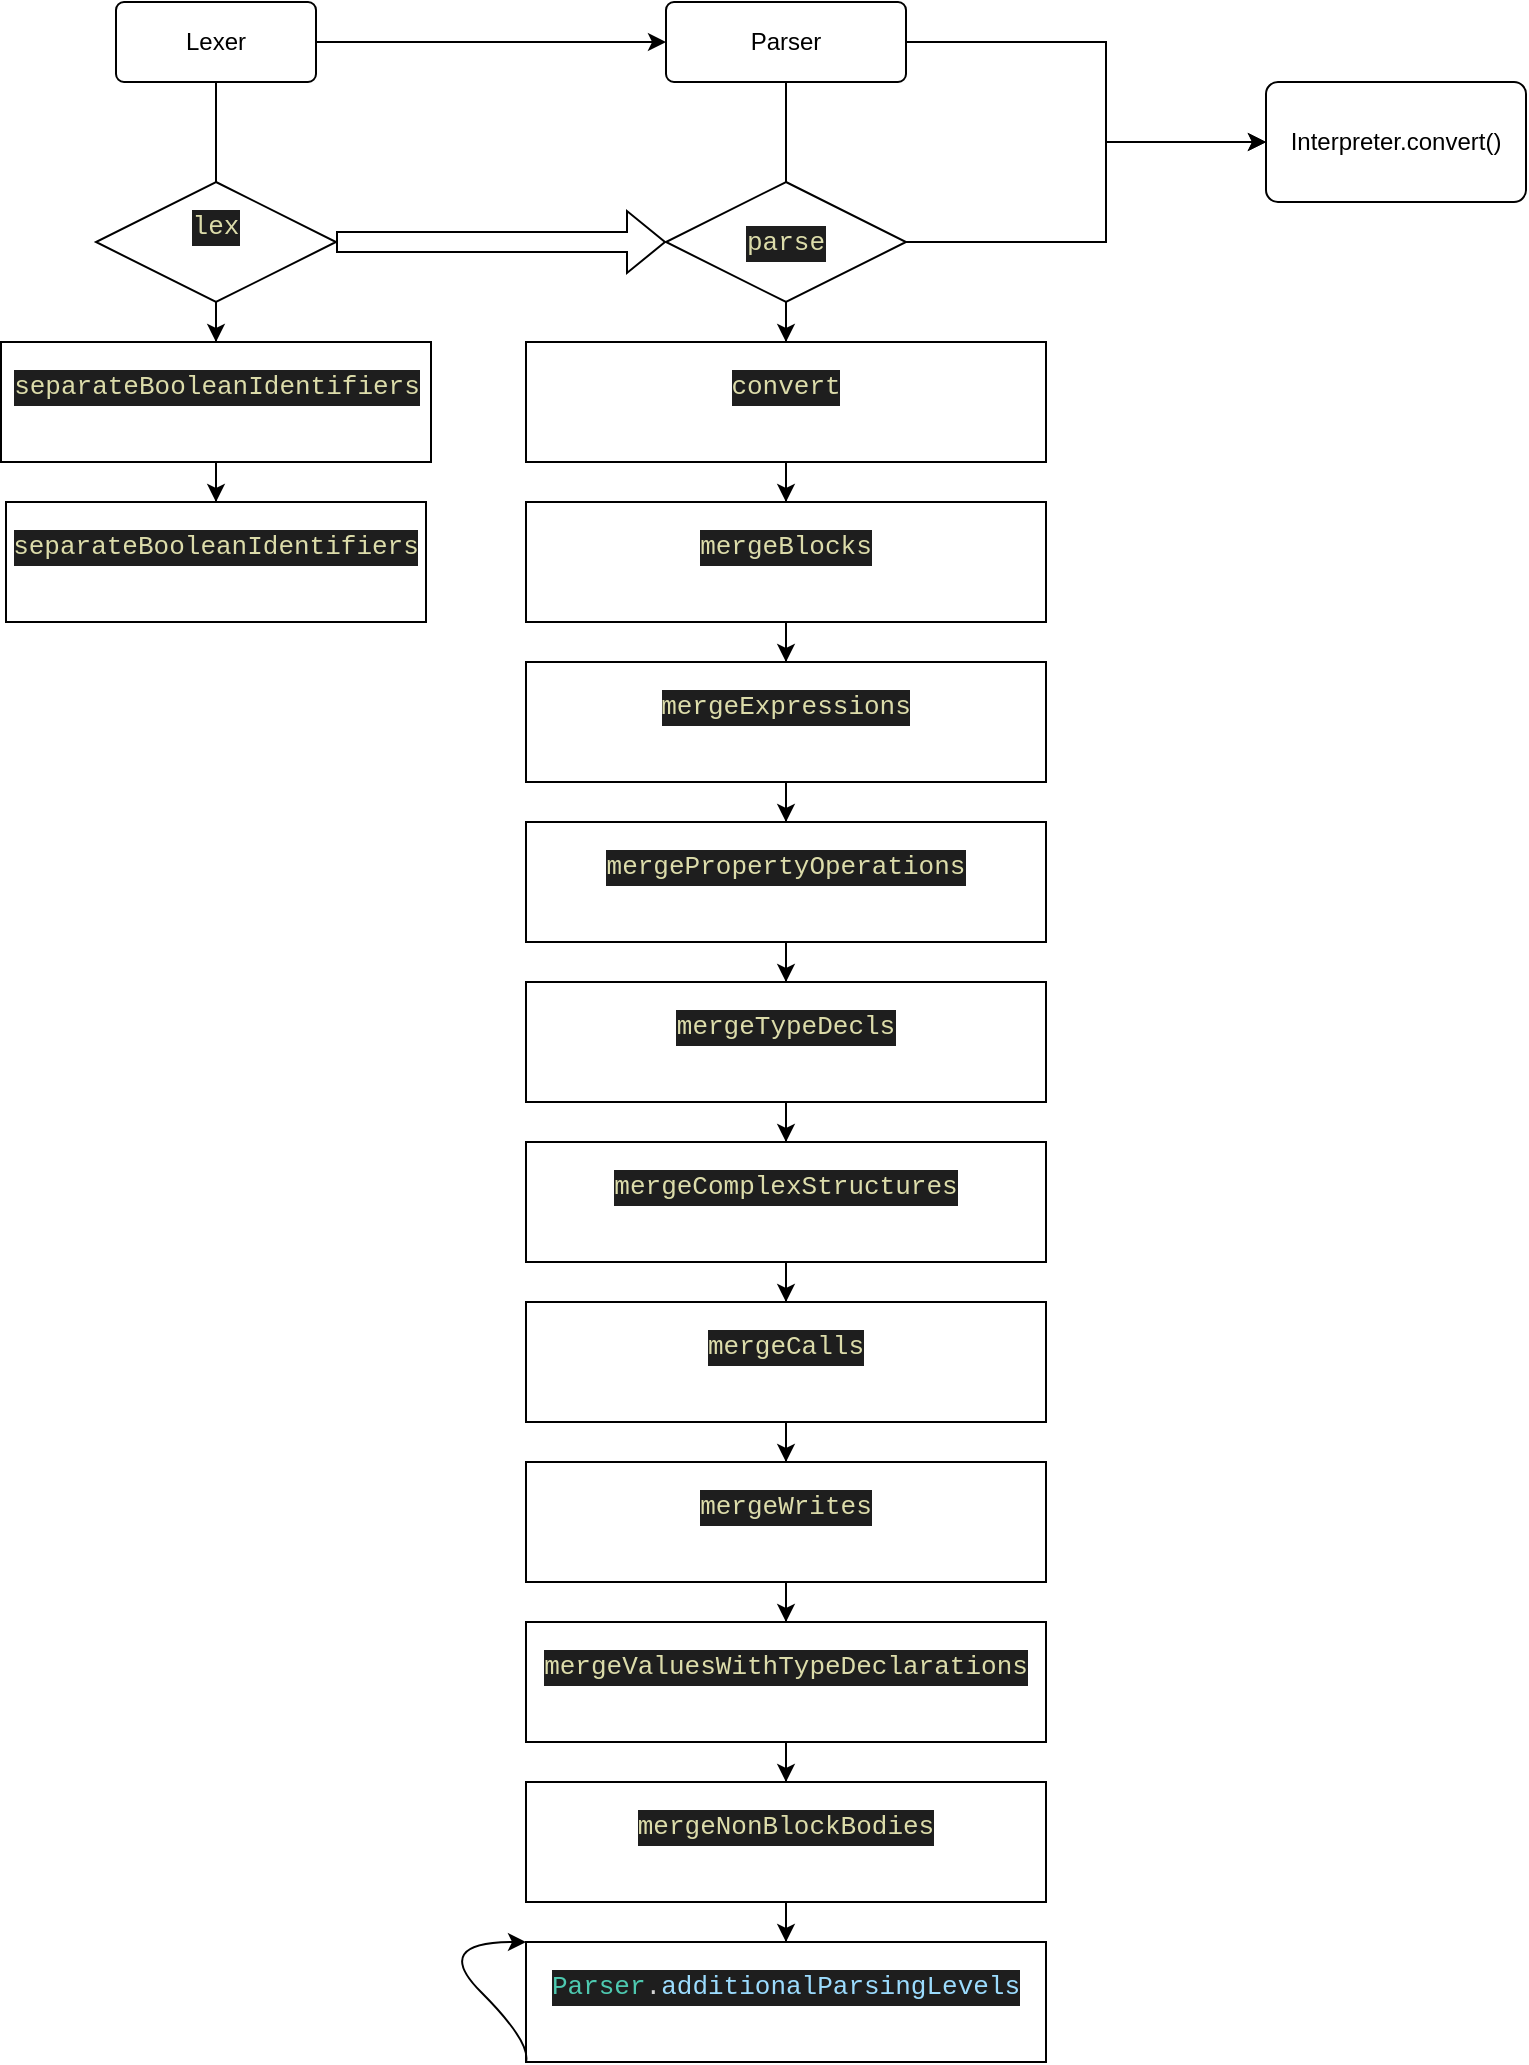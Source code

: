 <mxfile version="24.4.8" type="github">
  <diagram id="C5RBs43oDa-KdzZeNtuy" name="Page-1">
    <mxGraphModel dx="1434" dy="782" grid="1" gridSize="10" guides="1" tooltips="1" connect="1" arrows="1" fold="1" page="1" pageScale="1" pageWidth="827" pageHeight="1169" math="0" shadow="0">
      <root>
        <mxCell id="WIyWlLk6GJQsqaUBKTNV-0" />
        <mxCell id="WIyWlLk6GJQsqaUBKTNV-1" parent="WIyWlLk6GJQsqaUBKTNV-0" />
        <mxCell id="D7wPFDrE60nXGgzMh6X6-13" value="" style="edgeStyle=orthogonalEdgeStyle;rounded=0;orthogonalLoop=1;jettySize=auto;html=1;" edge="1" parent="WIyWlLk6GJQsqaUBKTNV-1" source="D7wPFDrE60nXGgzMh6X6-11" target="D7wPFDrE60nXGgzMh6X6-12">
          <mxGeometry relative="1" as="geometry" />
        </mxCell>
        <mxCell id="D7wPFDrE60nXGgzMh6X6-11" value="Lexer" style="rounded=1;arcSize=10;whiteSpace=wrap;html=1;align=center;" vertex="1" parent="WIyWlLk6GJQsqaUBKTNV-1">
          <mxGeometry x="95" y="100" width="100" height="40" as="geometry" />
        </mxCell>
        <mxCell id="D7wPFDrE60nXGgzMh6X6-15" value="" style="edgeStyle=orthogonalEdgeStyle;rounded=0;orthogonalLoop=1;jettySize=auto;html=1;" edge="1" parent="WIyWlLk6GJQsqaUBKTNV-1" source="D7wPFDrE60nXGgzMh6X6-12" target="D7wPFDrE60nXGgzMh6X6-14">
          <mxGeometry relative="1" as="geometry">
            <Array as="points">
              <mxPoint x="590" y="120" />
              <mxPoint x="590" y="170" />
            </Array>
          </mxGeometry>
        </mxCell>
        <mxCell id="D7wPFDrE60nXGgzMh6X6-12" value="&lt;div&gt;Parser&lt;/div&gt;" style="whiteSpace=wrap;html=1;rounded=1;arcSize=10;" vertex="1" parent="WIyWlLk6GJQsqaUBKTNV-1">
          <mxGeometry x="370" y="100" width="120" height="40" as="geometry" />
        </mxCell>
        <mxCell id="D7wPFDrE60nXGgzMh6X6-14" value="Interpreter.convert()" style="whiteSpace=wrap;html=1;rounded=1;arcSize=10;" vertex="1" parent="WIyWlLk6GJQsqaUBKTNV-1">
          <mxGeometry x="670" y="140" width="130" height="60" as="geometry" />
        </mxCell>
        <mxCell id="D7wPFDrE60nXGgzMh6X6-19" value="" style="edgeStyle=orthogonalEdgeStyle;rounded=0;orthogonalLoop=1;jettySize=auto;html=1;" edge="1" parent="WIyWlLk6GJQsqaUBKTNV-1" source="D7wPFDrE60nXGgzMh6X6-17" target="D7wPFDrE60nXGgzMh6X6-18">
          <mxGeometry relative="1" as="geometry" />
        </mxCell>
        <mxCell id="D7wPFDrE60nXGgzMh6X6-17" value="&#xa;&lt;div style=&quot;color: #d4d4d4;background-color: #1e1e1e;font-family: &#39;Fira Code&#39;, Consolas, &#39;Courier New&#39;, monospace;font-weight: normal;font-size: 13px;line-height: 18px;white-space: pre;&quot;&gt;&lt;div&gt;&lt;span style=&quot;color: #dcdcaa;&quot;&gt;lex&lt;/span&gt;&lt;/div&gt;&lt;/div&gt;&#xa;&#xa;" style="shape=rhombus;perimeter=rhombusPerimeter;whiteSpace=wrap;html=1;align=center;" vertex="1" parent="WIyWlLk6GJQsqaUBKTNV-1">
          <mxGeometry x="85" y="190" width="120" height="60" as="geometry" />
        </mxCell>
        <mxCell id="D7wPFDrE60nXGgzMh6X6-21" value="" style="edgeStyle=orthogonalEdgeStyle;rounded=0;orthogonalLoop=1;jettySize=auto;html=1;" edge="1" parent="WIyWlLk6GJQsqaUBKTNV-1" source="D7wPFDrE60nXGgzMh6X6-18" target="D7wPFDrE60nXGgzMh6X6-20">
          <mxGeometry relative="1" as="geometry" />
        </mxCell>
        <mxCell id="D7wPFDrE60nXGgzMh6X6-18" value="&#xa;&lt;div style=&quot;color: #d4d4d4;background-color: #1e1e1e;font-family: &#39;Fira Code&#39;, Consolas, &#39;Courier New&#39;, monospace;font-weight: normal;font-size: 13px;line-height: 18px;white-space: pre;&quot;&gt;&lt;div&gt;&lt;span style=&quot;color: #dcdcaa;&quot;&gt;separateBooleanIdentifiers&lt;/span&gt;&lt;/div&gt;&lt;/div&gt;&#xa;&#xa;" style="whiteSpace=wrap;html=1;" vertex="1" parent="WIyWlLk6GJQsqaUBKTNV-1">
          <mxGeometry x="37.5" y="270" width="215" height="60" as="geometry" />
        </mxCell>
        <mxCell id="D7wPFDrE60nXGgzMh6X6-20" value="&#xa;&lt;div style=&quot;color: #d4d4d4;background-color: #1e1e1e;font-family: &#39;Fira Code&#39;, Consolas, &#39;Courier New&#39;, monospace;font-weight: normal;font-size: 13px;line-height: 18px;white-space: pre;&quot;&gt;&lt;div&gt;&lt;span style=&quot;color: #dcdcaa;&quot;&gt;separateBooleanIdentifiers&lt;/span&gt;&lt;/div&gt;&lt;/div&gt;&#xa;&#xa;" style="whiteSpace=wrap;html=1;" vertex="1" parent="WIyWlLk6GJQsqaUBKTNV-1">
          <mxGeometry x="40" y="350" width="210" height="60" as="geometry" />
        </mxCell>
        <mxCell id="D7wPFDrE60nXGgzMh6X6-22" value="" style="shape=flexArrow;endArrow=classic;html=1;rounded=0;exitX=1;exitY=0.5;exitDx=0;exitDy=0;" edge="1" parent="WIyWlLk6GJQsqaUBKTNV-1" source="D7wPFDrE60nXGgzMh6X6-17" target="D7wPFDrE60nXGgzMh6X6-23">
          <mxGeometry width="50" height="50" relative="1" as="geometry">
            <mxPoint x="390" y="420" as="sourcePoint" />
            <mxPoint x="370" y="220" as="targetPoint" />
          </mxGeometry>
        </mxCell>
        <mxCell id="D7wPFDrE60nXGgzMh6X6-48" style="edgeStyle=orthogonalEdgeStyle;rounded=0;orthogonalLoop=1;jettySize=auto;html=1;entryX=0.5;entryY=0;entryDx=0;entryDy=0;" edge="1" parent="WIyWlLk6GJQsqaUBKTNV-1" source="D7wPFDrE60nXGgzMh6X6-23" target="D7wPFDrE60nXGgzMh6X6-24">
          <mxGeometry relative="1" as="geometry" />
        </mxCell>
        <mxCell id="D7wPFDrE60nXGgzMh6X6-54" style="edgeStyle=orthogonalEdgeStyle;rounded=0;orthogonalLoop=1;jettySize=auto;html=1;exitX=1;exitY=0.5;exitDx=0;exitDy=0;entryX=0;entryY=0.5;entryDx=0;entryDy=0;" edge="1" parent="WIyWlLk6GJQsqaUBKTNV-1" source="D7wPFDrE60nXGgzMh6X6-23" target="D7wPFDrE60nXGgzMh6X6-14">
          <mxGeometry relative="1" as="geometry">
            <Array as="points">
              <mxPoint x="590" y="220" />
              <mxPoint x="590" y="170" />
            </Array>
          </mxGeometry>
        </mxCell>
        <mxCell id="D7wPFDrE60nXGgzMh6X6-23" value="&lt;div style=&quot;color: #d4d4d4;background-color: #1e1e1e;font-family: &#39;Fira Code&#39;, Consolas, &#39;Courier New&#39;, monospace;font-weight: normal;font-size: 13px;line-height: 18px;white-space: pre;&quot;&gt;&lt;div&gt;&lt;span style=&quot;color: #dcdcaa;&quot;&gt;parse&lt;/span&gt;&lt;/div&gt;&lt;/div&gt;" style="shape=rhombus;perimeter=rhombusPerimeter;whiteSpace=wrap;html=1;align=center;" vertex="1" parent="WIyWlLk6GJQsqaUBKTNV-1">
          <mxGeometry x="370" y="190" width="120" height="60" as="geometry" />
        </mxCell>
        <mxCell id="D7wPFDrE60nXGgzMh6X6-27" value="" style="edgeStyle=orthogonalEdgeStyle;rounded=0;orthogonalLoop=1;jettySize=auto;html=1;" edge="1" parent="WIyWlLk6GJQsqaUBKTNV-1" source="D7wPFDrE60nXGgzMh6X6-24" target="D7wPFDrE60nXGgzMh6X6-26">
          <mxGeometry relative="1" as="geometry" />
        </mxCell>
        <mxCell id="D7wPFDrE60nXGgzMh6X6-24" value="&#xa;&lt;div style=&quot;color: #d4d4d4;background-color: #1e1e1e;font-family: &#39;Fira Code&#39;, Consolas, &#39;Courier New&#39;, monospace;font-weight: normal;font-size: 13px;line-height: 18px;white-space: pre;&quot;&gt;&lt;div&gt;&lt;span style=&quot;color: #dcdcaa;&quot;&gt;convert&lt;/span&gt;&lt;/div&gt;&lt;/div&gt;&#xa;&#xa;" style="whiteSpace=wrap;html=1;" vertex="1" parent="WIyWlLk6GJQsqaUBKTNV-1">
          <mxGeometry x="300" y="270" width="260" height="60" as="geometry" />
        </mxCell>
        <mxCell id="D7wPFDrE60nXGgzMh6X6-29" value="" style="edgeStyle=orthogonalEdgeStyle;rounded=0;orthogonalLoop=1;jettySize=auto;html=1;" edge="1" parent="WIyWlLk6GJQsqaUBKTNV-1" source="D7wPFDrE60nXGgzMh6X6-26" target="D7wPFDrE60nXGgzMh6X6-28">
          <mxGeometry relative="1" as="geometry" />
        </mxCell>
        <mxCell id="D7wPFDrE60nXGgzMh6X6-26" value="&#xa;&lt;div style=&quot;color: #d4d4d4;background-color: #1e1e1e;font-family: &#39;Fira Code&#39;, Consolas, &#39;Courier New&#39;, monospace;font-weight: normal;font-size: 13px;line-height: 18px;white-space: pre;&quot;&gt;&lt;div&gt;&lt;span style=&quot;color: #dcdcaa;&quot;&gt;mergeBlocks&lt;/span&gt;&lt;/div&gt;&lt;/div&gt;&#xa;&#xa;" style="whiteSpace=wrap;html=1;" vertex="1" parent="WIyWlLk6GJQsqaUBKTNV-1">
          <mxGeometry x="300" y="350" width="260" height="60" as="geometry" />
        </mxCell>
        <mxCell id="D7wPFDrE60nXGgzMh6X6-31" value="" style="edgeStyle=orthogonalEdgeStyle;rounded=0;orthogonalLoop=1;jettySize=auto;html=1;" edge="1" parent="WIyWlLk6GJQsqaUBKTNV-1" source="D7wPFDrE60nXGgzMh6X6-28" target="D7wPFDrE60nXGgzMh6X6-30">
          <mxGeometry relative="1" as="geometry" />
        </mxCell>
        <mxCell id="D7wPFDrE60nXGgzMh6X6-28" value="&#xa;&lt;div style=&quot;color: #d4d4d4;background-color: #1e1e1e;font-family: &#39;Fira Code&#39;, Consolas, &#39;Courier New&#39;, monospace;font-weight: normal;font-size: 13px;line-height: 18px;white-space: pre;&quot;&gt;&lt;div&gt;&lt;span style=&quot;color: #dcdcaa;&quot;&gt;mergeExpressions&lt;/span&gt;&lt;/div&gt;&lt;/div&gt;&#xa;&#xa;" style="whiteSpace=wrap;html=1;" vertex="1" parent="WIyWlLk6GJQsqaUBKTNV-1">
          <mxGeometry x="300" y="430" width="260" height="60" as="geometry" />
        </mxCell>
        <mxCell id="D7wPFDrE60nXGgzMh6X6-33" value="" style="edgeStyle=orthogonalEdgeStyle;rounded=0;orthogonalLoop=1;jettySize=auto;html=1;" edge="1" parent="WIyWlLk6GJQsqaUBKTNV-1" source="D7wPFDrE60nXGgzMh6X6-30" target="D7wPFDrE60nXGgzMh6X6-32">
          <mxGeometry relative="1" as="geometry" />
        </mxCell>
        <mxCell id="D7wPFDrE60nXGgzMh6X6-30" value="&#xa;&lt;div style=&quot;color: #d4d4d4;background-color: #1e1e1e;font-family: &#39;Fira Code&#39;, Consolas, &#39;Courier New&#39;, monospace;font-weight: normal;font-size: 13px;line-height: 18px;white-space: pre;&quot;&gt;&lt;div&gt;&lt;span style=&quot;color: #dcdcaa;&quot;&gt;mergePropertyOperations&lt;/span&gt;&lt;/div&gt;&lt;/div&gt;&#xa;&#xa;" style="whiteSpace=wrap;html=1;" vertex="1" parent="WIyWlLk6GJQsqaUBKTNV-1">
          <mxGeometry x="300" y="510" width="260" height="60" as="geometry" />
        </mxCell>
        <mxCell id="D7wPFDrE60nXGgzMh6X6-35" value="" style="edgeStyle=orthogonalEdgeStyle;rounded=0;orthogonalLoop=1;jettySize=auto;html=1;" edge="1" parent="WIyWlLk6GJQsqaUBKTNV-1" source="D7wPFDrE60nXGgzMh6X6-32" target="D7wPFDrE60nXGgzMh6X6-34">
          <mxGeometry relative="1" as="geometry" />
        </mxCell>
        <mxCell id="D7wPFDrE60nXGgzMh6X6-32" value="&#xa;&lt;div style=&quot;color: #d4d4d4;background-color: #1e1e1e;font-family: &#39;Fira Code&#39;, Consolas, &#39;Courier New&#39;, monospace;font-weight: normal;font-size: 13px;line-height: 18px;white-space: pre;&quot;&gt;&lt;div&gt;&lt;span style=&quot;color: #dcdcaa;&quot;&gt;mergeTypeDecls&lt;/span&gt;&lt;/div&gt;&lt;/div&gt;&#xa;&#xa;" style="whiteSpace=wrap;html=1;" vertex="1" parent="WIyWlLk6GJQsqaUBKTNV-1">
          <mxGeometry x="300" y="590" width="260" height="60" as="geometry" />
        </mxCell>
        <mxCell id="D7wPFDrE60nXGgzMh6X6-37" value="" style="edgeStyle=orthogonalEdgeStyle;rounded=0;orthogonalLoop=1;jettySize=auto;html=1;" edge="1" parent="WIyWlLk6GJQsqaUBKTNV-1" source="D7wPFDrE60nXGgzMh6X6-34" target="D7wPFDrE60nXGgzMh6X6-36">
          <mxGeometry relative="1" as="geometry" />
        </mxCell>
        <mxCell id="D7wPFDrE60nXGgzMh6X6-34" value="&#xa;&lt;div style=&quot;color: #d4d4d4;background-color: #1e1e1e;font-family: &#39;Fira Code&#39;, Consolas, &#39;Courier New&#39;, monospace;font-weight: normal;font-size: 13px;line-height: 18px;white-space: pre;&quot;&gt;&lt;div&gt;&lt;span style=&quot;color: #dcdcaa;&quot;&gt;mergeComplexStructures&lt;/span&gt;&lt;/div&gt;&lt;/div&gt;&#xa;&#xa;" style="whiteSpace=wrap;html=1;" vertex="1" parent="WIyWlLk6GJQsqaUBKTNV-1">
          <mxGeometry x="300" y="670" width="260" height="60" as="geometry" />
        </mxCell>
        <mxCell id="D7wPFDrE60nXGgzMh6X6-39" value="" style="edgeStyle=orthogonalEdgeStyle;rounded=0;orthogonalLoop=1;jettySize=auto;html=1;" edge="1" parent="WIyWlLk6GJQsqaUBKTNV-1" source="D7wPFDrE60nXGgzMh6X6-36" target="D7wPFDrE60nXGgzMh6X6-38">
          <mxGeometry relative="1" as="geometry" />
        </mxCell>
        <mxCell id="D7wPFDrE60nXGgzMh6X6-36" value="&#xa;&lt;div style=&quot;color: #d4d4d4;background-color: #1e1e1e;font-family: &#39;Fira Code&#39;, Consolas, &#39;Courier New&#39;, monospace;font-weight: normal;font-size: 13px;line-height: 18px;white-space: pre;&quot;&gt;&lt;div&gt;&lt;span style=&quot;color: #dcdcaa;&quot;&gt;mergeCalls&lt;/span&gt;&lt;/div&gt;&lt;/div&gt;&#xa;&#xa;" style="whiteSpace=wrap;html=1;" vertex="1" parent="WIyWlLk6GJQsqaUBKTNV-1">
          <mxGeometry x="300" y="750" width="260" height="60" as="geometry" />
        </mxCell>
        <mxCell id="D7wPFDrE60nXGgzMh6X6-41" value="" style="edgeStyle=orthogonalEdgeStyle;rounded=0;orthogonalLoop=1;jettySize=auto;html=1;" edge="1" parent="WIyWlLk6GJQsqaUBKTNV-1" source="D7wPFDrE60nXGgzMh6X6-38" target="D7wPFDrE60nXGgzMh6X6-40">
          <mxGeometry relative="1" as="geometry" />
        </mxCell>
        <mxCell id="D7wPFDrE60nXGgzMh6X6-38" value="&#xa;&lt;div style=&quot;color: #d4d4d4;background-color: #1e1e1e;font-family: &#39;Fira Code&#39;, Consolas, &#39;Courier New&#39;, monospace;font-weight: normal;font-size: 13px;line-height: 18px;white-space: pre;&quot;&gt;&lt;div&gt;&lt;span style=&quot;color: #dcdcaa;&quot;&gt;mergeWrites&lt;/span&gt;&lt;/div&gt;&lt;/div&gt;&#xa;&#xa;" style="whiteSpace=wrap;html=1;" vertex="1" parent="WIyWlLk6GJQsqaUBKTNV-1">
          <mxGeometry x="300" y="830" width="260" height="60" as="geometry" />
        </mxCell>
        <mxCell id="D7wPFDrE60nXGgzMh6X6-43" value="" style="edgeStyle=orthogonalEdgeStyle;rounded=0;orthogonalLoop=1;jettySize=auto;html=1;" edge="1" parent="WIyWlLk6GJQsqaUBKTNV-1" source="D7wPFDrE60nXGgzMh6X6-40" target="D7wPFDrE60nXGgzMh6X6-42">
          <mxGeometry relative="1" as="geometry" />
        </mxCell>
        <mxCell id="D7wPFDrE60nXGgzMh6X6-40" value="&#xa;&lt;div style=&quot;color: #d4d4d4;background-color: #1e1e1e;font-family: &#39;Fira Code&#39;, Consolas, &#39;Courier New&#39;, monospace;font-weight: normal;font-size: 13px;line-height: 18px;white-space: pre;&quot;&gt;&lt;div&gt;&lt;span style=&quot;color: #dcdcaa;&quot;&gt;mergeValuesWithTypeDeclarations&lt;/span&gt;&lt;/div&gt;&lt;/div&gt;&#xa;&#xa;" style="whiteSpace=wrap;html=1;" vertex="1" parent="WIyWlLk6GJQsqaUBKTNV-1">
          <mxGeometry x="300" y="910" width="260" height="60" as="geometry" />
        </mxCell>
        <mxCell id="D7wPFDrE60nXGgzMh6X6-45" value="" style="edgeStyle=orthogonalEdgeStyle;rounded=0;orthogonalLoop=1;jettySize=auto;html=1;" edge="1" parent="WIyWlLk6GJQsqaUBKTNV-1" source="D7wPFDrE60nXGgzMh6X6-42" target="D7wPFDrE60nXGgzMh6X6-44">
          <mxGeometry relative="1" as="geometry" />
        </mxCell>
        <mxCell id="D7wPFDrE60nXGgzMh6X6-42" value="&#xa;&lt;div style=&quot;color: #d4d4d4;background-color: #1e1e1e;font-family: &#39;Fira Code&#39;, Consolas, &#39;Courier New&#39;, monospace;font-weight: normal;font-size: 13px;line-height: 18px;white-space: pre;&quot;&gt;&lt;div&gt;&lt;span style=&quot;color: #dcdcaa;&quot;&gt;mergeNonBlockBodies&lt;/span&gt;&lt;/div&gt;&lt;/div&gt;&#xa;&#xa;" style="whiteSpace=wrap;html=1;" vertex="1" parent="WIyWlLk6GJQsqaUBKTNV-1">
          <mxGeometry x="300" y="990" width="260" height="60" as="geometry" />
        </mxCell>
        <mxCell id="D7wPFDrE60nXGgzMh6X6-44" value="&#xa;&lt;div style=&quot;color: #d4d4d4;background-color: #1e1e1e;font-family: &#39;Fira Code&#39;, Consolas, &#39;Courier New&#39;, monospace;font-weight: normal;font-size: 13px;line-height: 18px;white-space: pre;&quot;&gt;&lt;div&gt;&lt;span style=&quot;color: #4ec9b0;&quot;&gt;Parser&lt;/span&gt;&lt;span style=&quot;color: #d4d4d4;&quot;&gt;.&lt;/span&gt;&lt;span style=&quot;color: #9cdcfe;&quot;&gt;additionalParsingLevels&lt;/span&gt;&lt;/div&gt;&lt;/div&gt;&#xa;&#xa;" style="whiteSpace=wrap;html=1;direction=west;" vertex="1" parent="WIyWlLk6GJQsqaUBKTNV-1">
          <mxGeometry x="300" y="1070" width="260" height="60" as="geometry" />
        </mxCell>
        <mxCell id="D7wPFDrE60nXGgzMh6X6-46" value="" style="curved=1;endArrow=classic;html=1;rounded=0;exitX=1;exitY=0;exitDx=0;exitDy=0;entryX=1;entryY=1;entryDx=0;entryDy=0;" edge="1" parent="WIyWlLk6GJQsqaUBKTNV-1" source="D7wPFDrE60nXGgzMh6X6-44" target="D7wPFDrE60nXGgzMh6X6-44">
          <mxGeometry width="50" height="50" relative="1" as="geometry">
            <mxPoint x="252.5" y="1120" as="sourcePoint" />
            <mxPoint x="302.5" y="1070" as="targetPoint" />
            <Array as="points">
              <mxPoint x="302.5" y="1120" />
              <mxPoint x="252.5" y="1070" />
            </Array>
          </mxGeometry>
        </mxCell>
        <mxCell id="D7wPFDrE60nXGgzMh6X6-56" value="" style="endArrow=none;html=1;rounded=0;entryX=0.5;entryY=1;entryDx=0;entryDy=0;exitX=0.5;exitY=0;exitDx=0;exitDy=0;" edge="1" parent="WIyWlLk6GJQsqaUBKTNV-1" source="D7wPFDrE60nXGgzMh6X6-23" target="D7wPFDrE60nXGgzMh6X6-12">
          <mxGeometry width="50" height="50" relative="1" as="geometry">
            <mxPoint x="390" y="470" as="sourcePoint" />
            <mxPoint x="440" y="420" as="targetPoint" />
          </mxGeometry>
        </mxCell>
        <mxCell id="D7wPFDrE60nXGgzMh6X6-58" value="" style="endArrow=none;html=1;rounded=0;entryX=0.5;entryY=1;entryDx=0;entryDy=0;exitX=0.5;exitY=0;exitDx=0;exitDy=0;" edge="1" parent="WIyWlLk6GJQsqaUBKTNV-1" source="D7wPFDrE60nXGgzMh6X6-17" target="D7wPFDrE60nXGgzMh6X6-11">
          <mxGeometry width="50" height="50" relative="1" as="geometry">
            <mxPoint x="390" y="470" as="sourcePoint" />
            <mxPoint x="440" y="420" as="targetPoint" />
          </mxGeometry>
        </mxCell>
      </root>
    </mxGraphModel>
  </diagram>
</mxfile>
